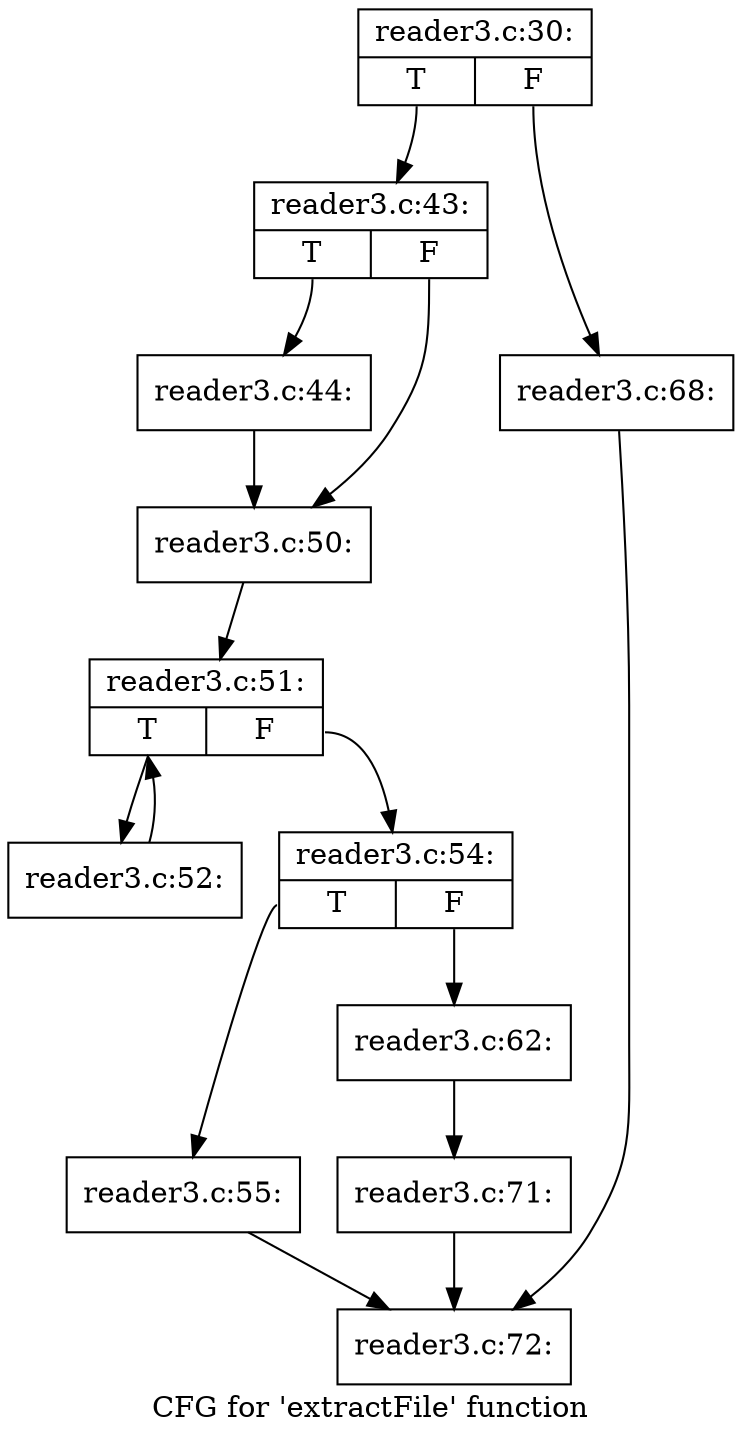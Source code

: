 digraph "CFG for 'extractFile' function" {
	label="CFG for 'extractFile' function";

	Node0x3c2d7b0 [shape=record,label="{reader3.c:30:|{<s0>T|<s1>F}}"];
	Node0x3c2d7b0:s0 -> Node0x3d644f0;
	Node0x3c2d7b0:s1 -> Node0x3d64930;
	Node0x3d644f0 [shape=record,label="{reader3.c:43:|{<s0>T|<s1>F}}"];
	Node0x3d644f0:s0 -> Node0x3d64b50;
	Node0x3d644f0:s1 -> Node0x3d64ba0;
	Node0x3d64b50 [shape=record,label="{reader3.c:44:}"];
	Node0x3d64b50 -> Node0x3d64ba0;
	Node0x3d64ba0 [shape=record,label="{reader3.c:50:}"];
	Node0x3d64ba0 -> Node0x3d61150;
	Node0x3d61150 [shape=record,label="{reader3.c:51:|{<s0>T|<s1>F}}"];
	Node0x3d61150:s0 -> Node0x3d65840;
	Node0x3d61150:s1 -> Node0x3b49f40;
	Node0x3d65840 [shape=record,label="{reader3.c:52:}"];
	Node0x3d65840 -> Node0x3d61150;
	Node0x3b49f40 [shape=record,label="{reader3.c:54:|{<s0>T|<s1>F}}"];
	Node0x3b49f40:s0 -> Node0x3d61240;
	Node0x3b49f40:s1 -> Node0x3d63e70;
	Node0x3d61240 [shape=record,label="{reader3.c:55:}"];
	Node0x3d61240 -> Node0x3d606d0;
	Node0x3d63e70 [shape=record,label="{reader3.c:62:}"];
	Node0x3d63e70 -> Node0x3d64820;
	Node0x3d64930 [shape=record,label="{reader3.c:68:}"];
	Node0x3d64930 -> Node0x3d606d0;
	Node0x3d64820 [shape=record,label="{reader3.c:71:}"];
	Node0x3d64820 -> Node0x3d606d0;
	Node0x3d606d0 [shape=record,label="{reader3.c:72:}"];
}
